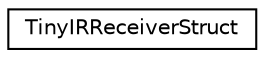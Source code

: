 digraph "Graphical Class Hierarchy"
{
 // LATEX_PDF_SIZE
  edge [fontname="Helvetica",fontsize="10",labelfontname="Helvetica",labelfontsize="10"];
  node [fontname="Helvetica",fontsize="10",shape=record];
  rankdir="LR";
  Node0 [label="TinyIRReceiverStruct",height=0.2,width=0.4,color="black", fillcolor="white", style="filled",URL="$structTinyIRReceiverStruct.html",tooltip=" "];
}
